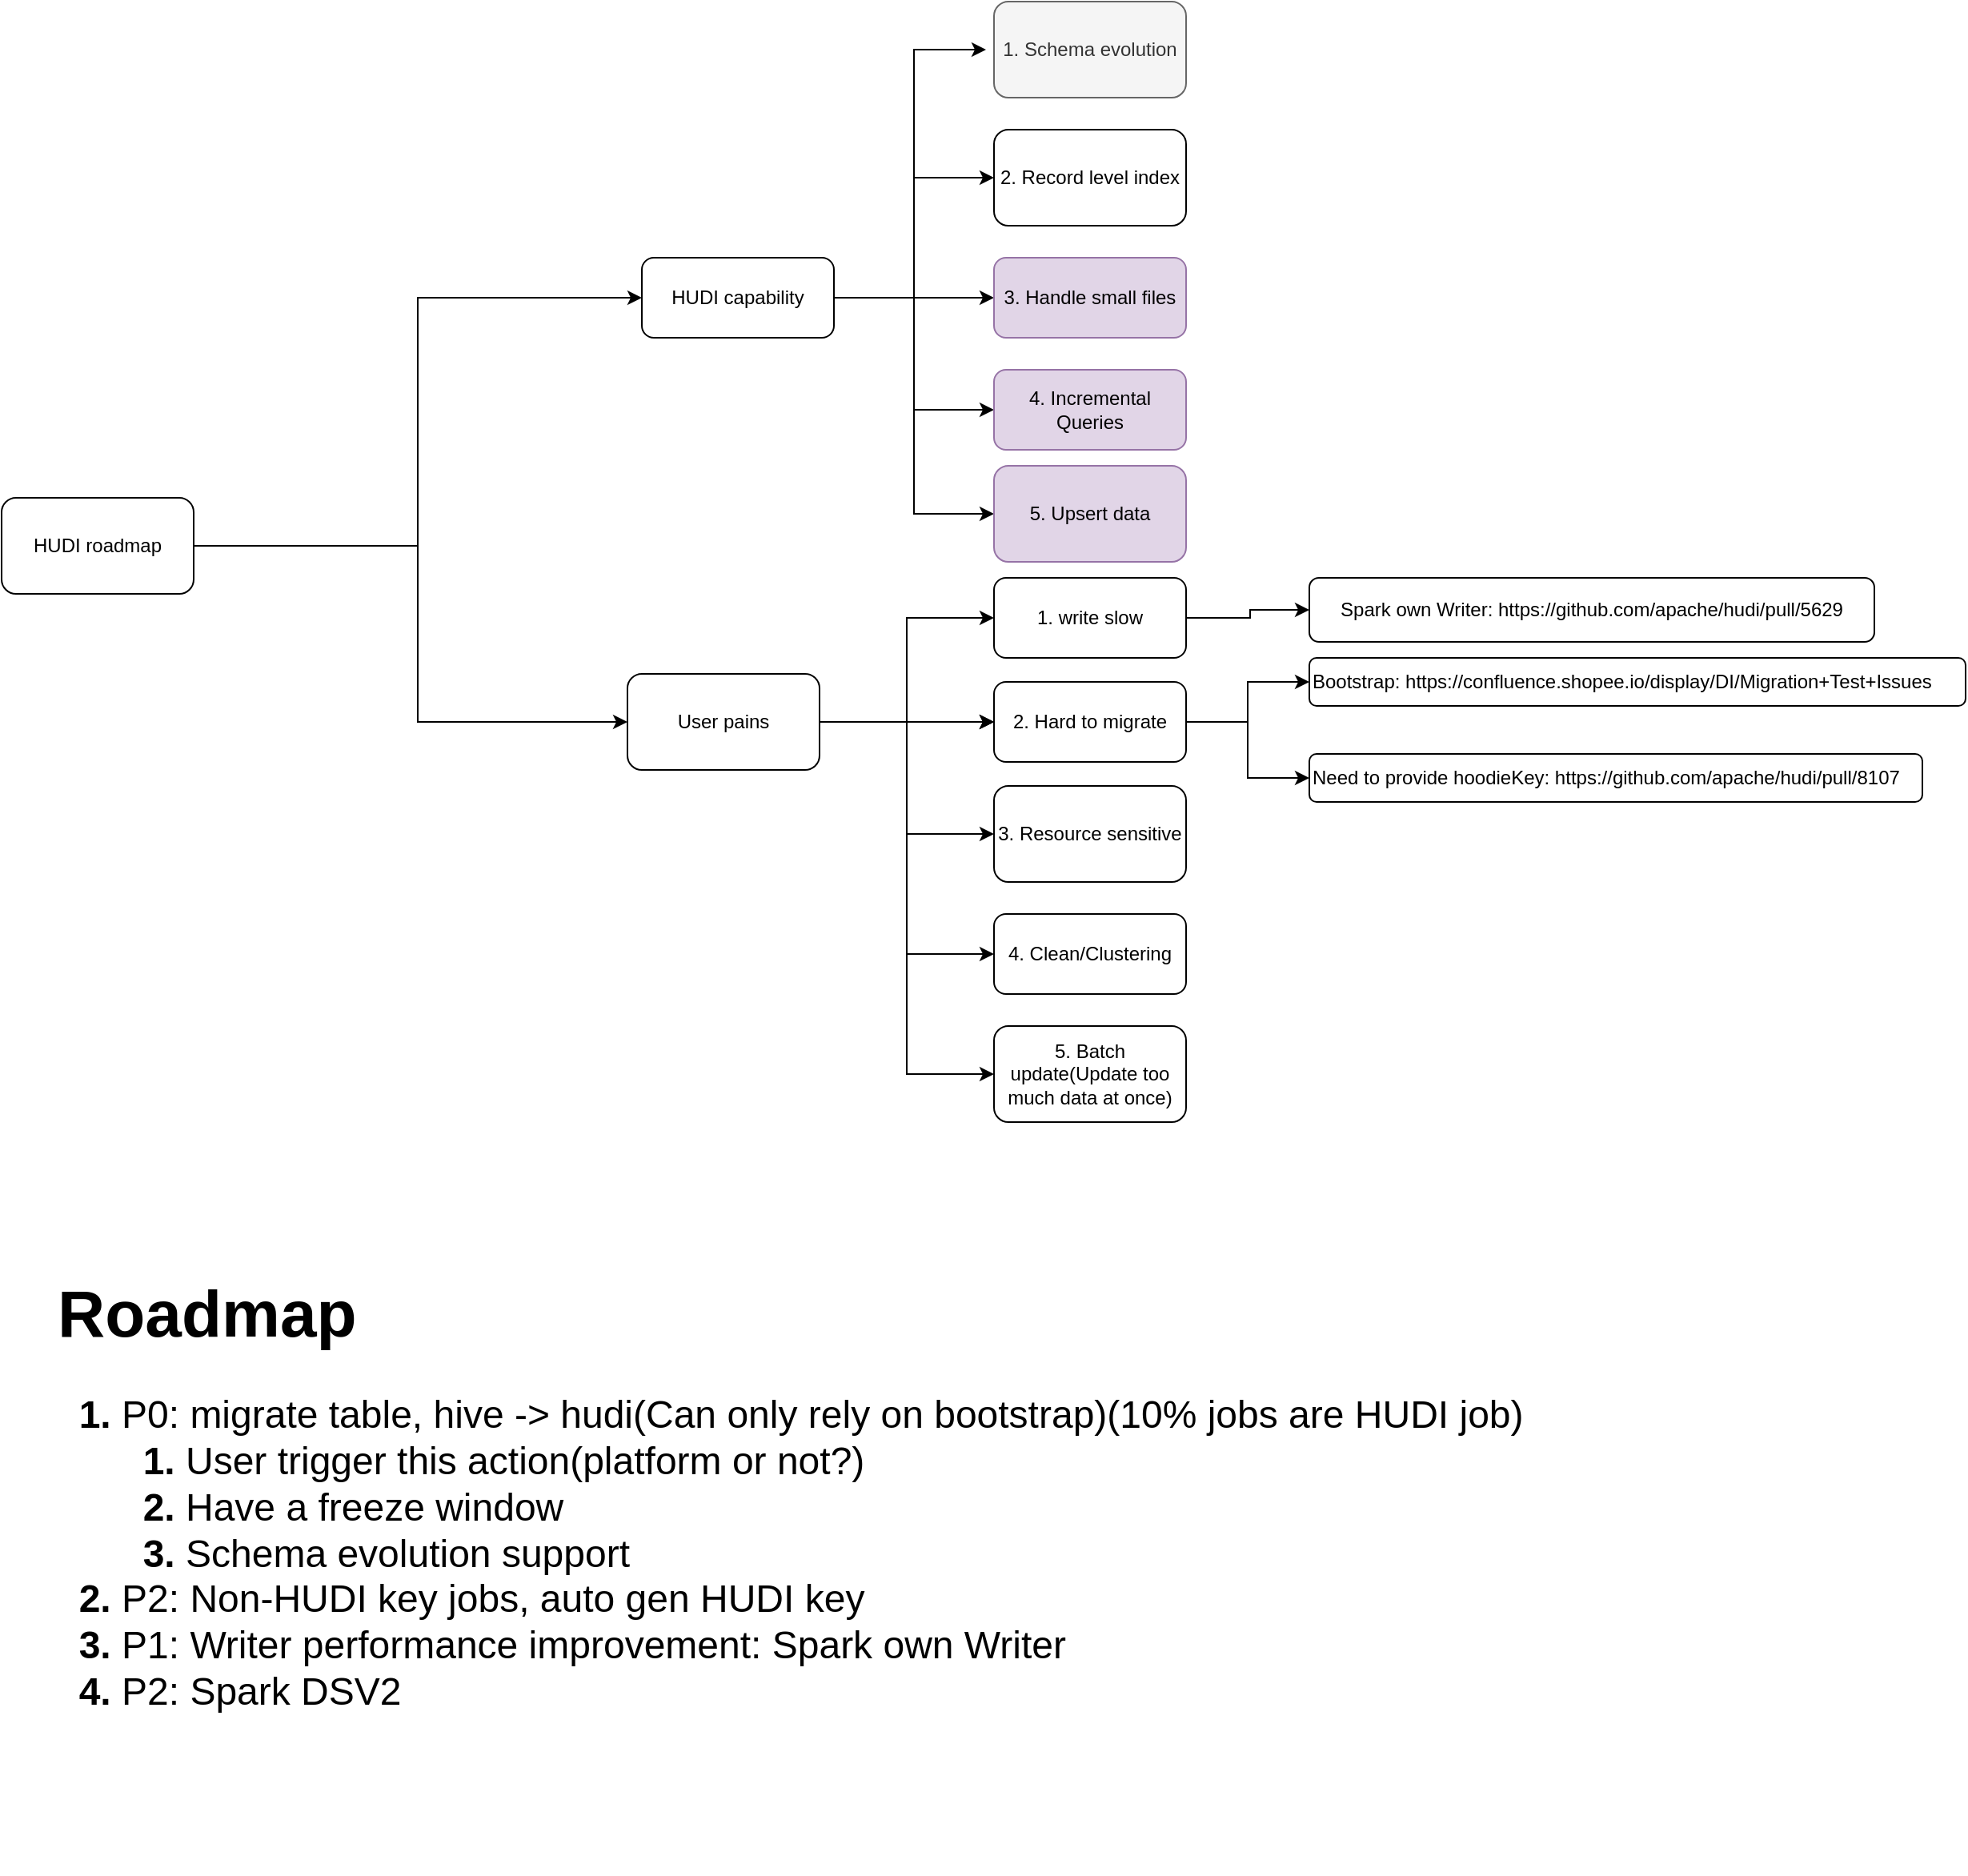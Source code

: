 <mxfile version="21.6.6" type="github">
  <diagram name="Page-1" id="R0FIyfisDtVrJZoIkp6r">
    <mxGraphModel dx="1706" dy="836" grid="0" gridSize="10" guides="1" tooltips="1" connect="1" arrows="1" fold="1" page="0" pageScale="1" pageWidth="827" pageHeight="1169" math="0" shadow="0">
      <root>
        <mxCell id="0" />
        <mxCell id="1" parent="0" />
        <mxCell id="d55Q-Z8V3TNJqYMnC0qO-3" value="" style="edgeStyle=orthogonalEdgeStyle;rounded=0;orthogonalLoop=1;jettySize=auto;html=1;entryX=0;entryY=0.5;entryDx=0;entryDy=0;" edge="1" parent="1" source="d55Q-Z8V3TNJqYMnC0qO-1" target="d55Q-Z8V3TNJqYMnC0qO-2">
          <mxGeometry relative="1" as="geometry" />
        </mxCell>
        <mxCell id="d55Q-Z8V3TNJqYMnC0qO-20" value="" style="edgeStyle=orthogonalEdgeStyle;rounded=0;orthogonalLoop=1;jettySize=auto;html=1;entryX=0;entryY=0.5;entryDx=0;entryDy=0;" edge="1" parent="1" source="d55Q-Z8V3TNJqYMnC0qO-1" target="d55Q-Z8V3TNJqYMnC0qO-19">
          <mxGeometry relative="1" as="geometry">
            <Array as="points">
              <mxPoint x="40" y="380" />
              <mxPoint x="40" y="490" />
            </Array>
          </mxGeometry>
        </mxCell>
        <mxCell id="d55Q-Z8V3TNJqYMnC0qO-1" value="HUDI roadmap" style="rounded=1;whiteSpace=wrap;html=1;" vertex="1" parent="1">
          <mxGeometry x="-220" y="350" width="120" height="60" as="geometry" />
        </mxCell>
        <mxCell id="d55Q-Z8V3TNJqYMnC0qO-7" value="" style="edgeStyle=orthogonalEdgeStyle;rounded=0;orthogonalLoop=1;jettySize=auto;html=1;entryX=0;entryY=0.5;entryDx=0;entryDy=0;exitX=1;exitY=0.5;exitDx=0;exitDy=0;" edge="1" parent="1" source="d55Q-Z8V3TNJqYMnC0qO-2">
          <mxGeometry relative="1" as="geometry">
            <mxPoint x="285" y="295" as="sourcePoint" />
            <mxPoint x="395" y="70" as="targetPoint" />
            <Array as="points">
              <mxPoint x="350" y="225" />
              <mxPoint x="350" y="70" />
            </Array>
          </mxGeometry>
        </mxCell>
        <mxCell id="d55Q-Z8V3TNJqYMnC0qO-9" value="" style="edgeStyle=orthogonalEdgeStyle;rounded=0;orthogonalLoop=1;jettySize=auto;html=1;entryX=0;entryY=0.5;entryDx=0;entryDy=0;" edge="1" parent="1" source="d55Q-Z8V3TNJqYMnC0qO-2" target="d55Q-Z8V3TNJqYMnC0qO-8">
          <mxGeometry relative="1" as="geometry" />
        </mxCell>
        <mxCell id="d55Q-Z8V3TNJqYMnC0qO-12" value="" style="edgeStyle=orthogonalEdgeStyle;rounded=0;orthogonalLoop=1;jettySize=auto;html=1;entryX=0;entryY=0.5;entryDx=0;entryDy=0;" edge="1" parent="1" source="d55Q-Z8V3TNJqYMnC0qO-2" target="d55Q-Z8V3TNJqYMnC0qO-11">
          <mxGeometry relative="1" as="geometry" />
        </mxCell>
        <mxCell id="d55Q-Z8V3TNJqYMnC0qO-14" value="" style="edgeStyle=orthogonalEdgeStyle;rounded=0;orthogonalLoop=1;jettySize=auto;html=1;entryX=0;entryY=0.5;entryDx=0;entryDy=0;" edge="1" parent="1" source="d55Q-Z8V3TNJqYMnC0qO-2" target="d55Q-Z8V3TNJqYMnC0qO-13">
          <mxGeometry relative="1" as="geometry" />
        </mxCell>
        <mxCell id="d55Q-Z8V3TNJqYMnC0qO-18" value="" style="edgeStyle=orthogonalEdgeStyle;rounded=0;orthogonalLoop=1;jettySize=auto;html=1;entryX=0;entryY=0.5;entryDx=0;entryDy=0;" edge="1" parent="1" source="d55Q-Z8V3TNJqYMnC0qO-2" target="d55Q-Z8V3TNJqYMnC0qO-17">
          <mxGeometry relative="1" as="geometry" />
        </mxCell>
        <mxCell id="d55Q-Z8V3TNJqYMnC0qO-2" value="HUDI capability" style="whiteSpace=wrap;html=1;rounded=1;" vertex="1" parent="1">
          <mxGeometry x="180" y="200" width="120" height="50" as="geometry" />
        </mxCell>
        <mxCell id="d55Q-Z8V3TNJqYMnC0qO-6" value="1. Schema evolution" style="whiteSpace=wrap;html=1;rounded=1;fillColor=#f5f5f5;fontColor=#333333;strokeColor=#666666;" vertex="1" parent="1">
          <mxGeometry x="400" y="40" width="120" height="60" as="geometry" />
        </mxCell>
        <mxCell id="d55Q-Z8V3TNJqYMnC0qO-8" value="2. Record level index" style="whiteSpace=wrap;html=1;rounded=1;" vertex="1" parent="1">
          <mxGeometry x="400" y="120" width="120" height="60" as="geometry" />
        </mxCell>
        <mxCell id="d55Q-Z8V3TNJqYMnC0qO-11" value="3. Handle small files" style="whiteSpace=wrap;html=1;rounded=1;fillColor=#e1d5e7;strokeColor=#9673a6;" vertex="1" parent="1">
          <mxGeometry x="400" y="200" width="120" height="50" as="geometry" />
        </mxCell>
        <mxCell id="d55Q-Z8V3TNJqYMnC0qO-13" value="4. Incremental Queries" style="whiteSpace=wrap;html=1;rounded=1;fillColor=#e1d5e7;strokeColor=#9673a6;" vertex="1" parent="1">
          <mxGeometry x="400" y="270" width="120" height="50" as="geometry" />
        </mxCell>
        <mxCell id="d55Q-Z8V3TNJqYMnC0qO-17" value="5. Upsert data" style="whiteSpace=wrap;html=1;rounded=1;fillColor=#e1d5e7;strokeColor=#9673a6;" vertex="1" parent="1">
          <mxGeometry x="400" y="330" width="120" height="60" as="geometry" />
        </mxCell>
        <mxCell id="d55Q-Z8V3TNJqYMnC0qO-22" value="" style="edgeStyle=orthogonalEdgeStyle;rounded=0;orthogonalLoop=1;jettySize=auto;html=1;entryX=0;entryY=0.5;entryDx=0;entryDy=0;" edge="1" parent="1" source="d55Q-Z8V3TNJqYMnC0qO-19" target="d55Q-Z8V3TNJqYMnC0qO-21">
          <mxGeometry relative="1" as="geometry" />
        </mxCell>
        <mxCell id="d55Q-Z8V3TNJqYMnC0qO-24" value="" style="edgeStyle=orthogonalEdgeStyle;rounded=0;orthogonalLoop=1;jettySize=auto;html=1;" edge="1" parent="1" source="d55Q-Z8V3TNJqYMnC0qO-19" target="d55Q-Z8V3TNJqYMnC0qO-23">
          <mxGeometry relative="1" as="geometry" />
        </mxCell>
        <mxCell id="d55Q-Z8V3TNJqYMnC0qO-25" value="" style="edgeStyle=orthogonalEdgeStyle;rounded=0;orthogonalLoop=1;jettySize=auto;html=1;" edge="1" parent="1" source="d55Q-Z8V3TNJqYMnC0qO-19" target="d55Q-Z8V3TNJqYMnC0qO-23">
          <mxGeometry relative="1" as="geometry" />
        </mxCell>
        <mxCell id="d55Q-Z8V3TNJqYMnC0qO-26" value="" style="edgeStyle=orthogonalEdgeStyle;rounded=0;orthogonalLoop=1;jettySize=auto;html=1;" edge="1" parent="1" source="d55Q-Z8V3TNJqYMnC0qO-19" target="d55Q-Z8V3TNJqYMnC0qO-23">
          <mxGeometry relative="1" as="geometry" />
        </mxCell>
        <mxCell id="d55Q-Z8V3TNJqYMnC0qO-28" value="" style="edgeStyle=orthogonalEdgeStyle;rounded=0;orthogonalLoop=1;jettySize=auto;html=1;entryX=0;entryY=0.5;entryDx=0;entryDy=0;exitX=1;exitY=0.5;exitDx=0;exitDy=0;" edge="1" parent="1" source="d55Q-Z8V3TNJqYMnC0qO-19" target="d55Q-Z8V3TNJqYMnC0qO-27">
          <mxGeometry relative="1" as="geometry" />
        </mxCell>
        <mxCell id="d55Q-Z8V3TNJqYMnC0qO-43" style="edgeStyle=orthogonalEdgeStyle;rounded=0;orthogonalLoop=1;jettySize=auto;html=1;entryX=0;entryY=0.5;entryDx=0;entryDy=0;" edge="1" parent="1" source="d55Q-Z8V3TNJqYMnC0qO-19" target="d55Q-Z8V3TNJqYMnC0qO-42">
          <mxGeometry relative="1" as="geometry" />
        </mxCell>
        <mxCell id="d55Q-Z8V3TNJqYMnC0qO-50" value="" style="edgeStyle=orthogonalEdgeStyle;rounded=0;orthogonalLoop=1;jettySize=auto;html=1;entryX=0;entryY=0.5;entryDx=0;entryDy=0;" edge="1" parent="1" source="d55Q-Z8V3TNJqYMnC0qO-19" target="d55Q-Z8V3TNJqYMnC0qO-49">
          <mxGeometry relative="1" as="geometry" />
        </mxCell>
        <mxCell id="d55Q-Z8V3TNJqYMnC0qO-19" value="User pains" style="whiteSpace=wrap;html=1;rounded=1;" vertex="1" parent="1">
          <mxGeometry x="171" y="460" width="120" height="60" as="geometry" />
        </mxCell>
        <mxCell id="d55Q-Z8V3TNJqYMnC0qO-39" value="" style="edgeStyle=orthogonalEdgeStyle;rounded=0;orthogonalLoop=1;jettySize=auto;html=1;entryX=0;entryY=0.5;entryDx=0;entryDy=0;" edge="1" parent="1" source="d55Q-Z8V3TNJqYMnC0qO-21" target="d55Q-Z8V3TNJqYMnC0qO-38">
          <mxGeometry relative="1" as="geometry">
            <mxPoint x="590" y="425" as="targetPoint" />
            <Array as="points">
              <mxPoint x="560" y="425" />
              <mxPoint x="560" y="420" />
            </Array>
          </mxGeometry>
        </mxCell>
        <mxCell id="d55Q-Z8V3TNJqYMnC0qO-46" value="" style="edgeStyle=orthogonalEdgeStyle;rounded=0;orthogonalLoop=1;jettySize=auto;html=1;exitX=1;exitY=0.5;exitDx=0;exitDy=0;" edge="1" parent="1" source="d55Q-Z8V3TNJqYMnC0qO-23" target="d55Q-Z8V3TNJqYMnC0qO-45">
          <mxGeometry relative="1" as="geometry" />
        </mxCell>
        <mxCell id="d55Q-Z8V3TNJqYMnC0qO-21" value="1. write slow" style="whiteSpace=wrap;html=1;rounded=1;" vertex="1" parent="1">
          <mxGeometry x="400" y="400" width="120" height="50" as="geometry" />
        </mxCell>
        <mxCell id="d55Q-Z8V3TNJqYMnC0qO-41" value="" style="edgeStyle=orthogonalEdgeStyle;rounded=0;orthogonalLoop=1;jettySize=auto;html=1;" edge="1" parent="1" source="d55Q-Z8V3TNJqYMnC0qO-23" target="d55Q-Z8V3TNJqYMnC0qO-40">
          <mxGeometry relative="1" as="geometry" />
        </mxCell>
        <mxCell id="d55Q-Z8V3TNJqYMnC0qO-23" value="2. Hard to migrate" style="whiteSpace=wrap;html=1;rounded=1;" vertex="1" parent="1">
          <mxGeometry x="400" y="465" width="120" height="50" as="geometry" />
        </mxCell>
        <mxCell id="d55Q-Z8V3TNJqYMnC0qO-27" value="3. Resource sensitive" style="whiteSpace=wrap;html=1;rounded=1;" vertex="1" parent="1">
          <mxGeometry x="400" y="530" width="120" height="60" as="geometry" />
        </mxCell>
        <mxCell id="d55Q-Z8V3TNJqYMnC0qO-38" value="Spark own Writer: https://github.com/apache/hudi/pull/5629" style="whiteSpace=wrap;html=1;rounded=1;" vertex="1" parent="1">
          <mxGeometry x="597" y="400" width="353" height="40" as="geometry" />
        </mxCell>
        <mxCell id="d55Q-Z8V3TNJqYMnC0qO-40" value="Bootstrap:&amp;nbsp;https://confluence.shopee.io/display/DI/Migration+Test+Issues" style="whiteSpace=wrap;html=1;rounded=1;align=left;" vertex="1" parent="1">
          <mxGeometry x="597" y="450" width="410" height="30" as="geometry" />
        </mxCell>
        <mxCell id="d55Q-Z8V3TNJqYMnC0qO-42" value="4. Clean/Clustering" style="whiteSpace=wrap;html=1;rounded=1;" vertex="1" parent="1">
          <mxGeometry x="400" y="610" width="120" height="50" as="geometry" />
        </mxCell>
        <mxCell id="d55Q-Z8V3TNJqYMnC0qO-45" value="Need to provide hoodieKey:&amp;nbsp;https://github.com/apache/hudi/pull/8107" style="whiteSpace=wrap;html=1;rounded=1;align=left;" vertex="1" parent="1">
          <mxGeometry x="597" y="510" width="383" height="30" as="geometry" />
        </mxCell>
        <mxCell id="d55Q-Z8V3TNJqYMnC0qO-48" value="&lt;h1&gt;&lt;span style=&quot;background-color: initial;&quot;&gt;&lt;font style=&quot;font-size: 41px;&quot;&gt;Roadmap&lt;/font&gt;&lt;/span&gt;&lt;/h1&gt;&lt;h1&gt;&lt;ol style=&quot;&quot;&gt;&lt;li&gt;&lt;span style=&quot;font-weight: 400;&quot;&gt;&lt;font style=&quot;font-size: 24px;&quot;&gt;P0: migrate table, hive -&amp;gt; hudi(Can only rely on bootstrap)(10% jobs are HUDI job)&lt;/font&gt;&lt;/span&gt;&lt;/li&gt;&lt;ol&gt;&lt;li&gt;&lt;span style=&quot;font-weight: 400;&quot;&gt;&lt;font style=&quot;font-size: 24px;&quot;&gt;User trigger this action(platform or not?)&lt;/font&gt;&lt;/span&gt;&lt;/li&gt;&lt;li&gt;&lt;span style=&quot;font-weight: 400;&quot;&gt;Have a freeze window&lt;/span&gt;&lt;/li&gt;&lt;li&gt;&lt;span style=&quot;font-weight: 400;&quot;&gt;Schema evolution support&lt;/span&gt;&lt;/li&gt;&lt;/ol&gt;&lt;li&gt;&lt;span style=&quot;font-weight: 400;&quot;&gt;&lt;font style=&quot;font-size: 24px;&quot;&gt;P2: Non-HUDI key jobs, auto gen HUDI key&lt;/font&gt;&lt;/span&gt;&lt;/li&gt;&lt;li&gt;&lt;span style=&quot;font-weight: 400;&quot;&gt;&lt;font style=&quot;font-size: 24px;&quot;&gt;P1: Writer performance improvement: Spark own Writer&lt;/font&gt;&lt;/span&gt;&lt;/li&gt;&lt;li&gt;&lt;span style=&quot;font-weight: 400;&quot;&gt;&lt;font style=&quot;font-size: 24px;&quot;&gt;P2: Spark DSV2&lt;/font&gt;&lt;/span&gt;&lt;/li&gt;&lt;/ol&gt;&lt;/h1&gt;" style="text;html=1;strokeColor=none;fillColor=none;spacing=5;spacingTop=-20;whiteSpace=wrap;overflow=hidden;rounded=0;" vertex="1" parent="1">
          <mxGeometry x="-190" y="830" width="1100" height="380" as="geometry" />
        </mxCell>
        <mxCell id="d55Q-Z8V3TNJqYMnC0qO-49" value="5. Batch update(Update too much data at once)" style="whiteSpace=wrap;html=1;rounded=1;" vertex="1" parent="1">
          <mxGeometry x="400" y="680" width="120" height="60" as="geometry" />
        </mxCell>
      </root>
    </mxGraphModel>
  </diagram>
</mxfile>

